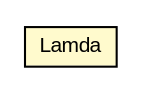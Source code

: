 #!/usr/local/bin/dot
#
# Class diagram 
# Generated by UMLGraph version R5_6 (http://www.umlgraph.org/)
#

digraph G {
	edge [fontname="arial",fontsize=10,labelfontname="arial",labelfontsize=10];
	node [fontname="arial",fontsize=10,shape=plaintext];
	nodesep=0.25;
	ranksep=0.5;
	// java8.lamda.Lamda
	c17237 [label=<<table title="java8.lamda.Lamda" border="0" cellborder="1" cellspacing="0" cellpadding="2" port="p" bgcolor="lemonChiffon" href="./Lamda.html">
		<tr><td><table border="0" cellspacing="0" cellpadding="1">
<tr><td align="center" balign="center"> Lamda </td></tr>
		</table></td></tr>
		</table>>, URL="./Lamda.html", fontname="arial", fontcolor="black", fontsize=10.0];
}

